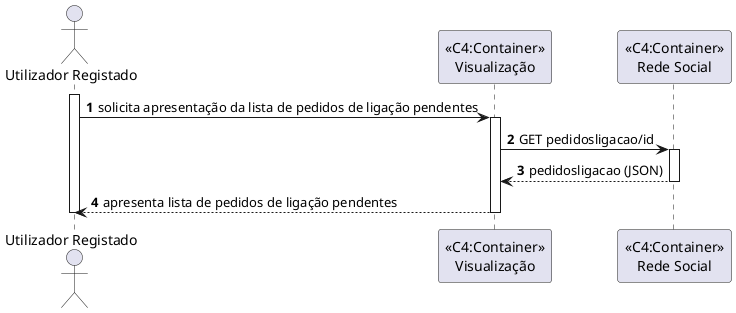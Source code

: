 ﻿@startuml
autonumber

actor "Utilizador Registado" as USER
participant "<<C4:Container>>\nVisualização" as SYSTEM
participant "<<C4:Container>>\nRede Social" as SYSTEM2

activate USER

USER -> SYSTEM: solicita apresentação da lista de pedidos de ligação pendentes

activate SYSTEM

SYSTEM -> SYSTEM2 : GET pedidosligacao/id

activate SYSTEM2

SYSTEM2 --> SYSTEM : pedidosligacao (JSON)

deactivate SYSTEM2

SYSTEM --> USER: apresenta lista de pedidos de ligação pendentes

deactivate SYSTEM

deactivate USER
@enduml